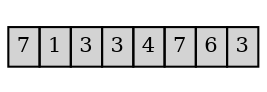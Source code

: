 // input 7-3
graph {
    graph [nodesep=0.1,ranksep=0.1,fontsize=12]
    
    a [shape=none,margin=0,fontsize=10,label=<
        <TABLE BORDER="0" CELLBORDER="1" CELLSPACING="0" CELLPADDING="3" BGCOLOR="lightgrey">
            <TR>
                <TD PORT="0">7</TD>
                <TD PORT="1">1</TD>
                <TD PORT="2">3</TD>
                <TD PORT="3">3</TD>
                <TD PORT="4">4</TD>
                <TD PORT="5">7</TD>
                <TD PORT="6">6</TD>
                <TD PORT="7">3</TD>
            </TR>
        </TABLE>
    >]
}